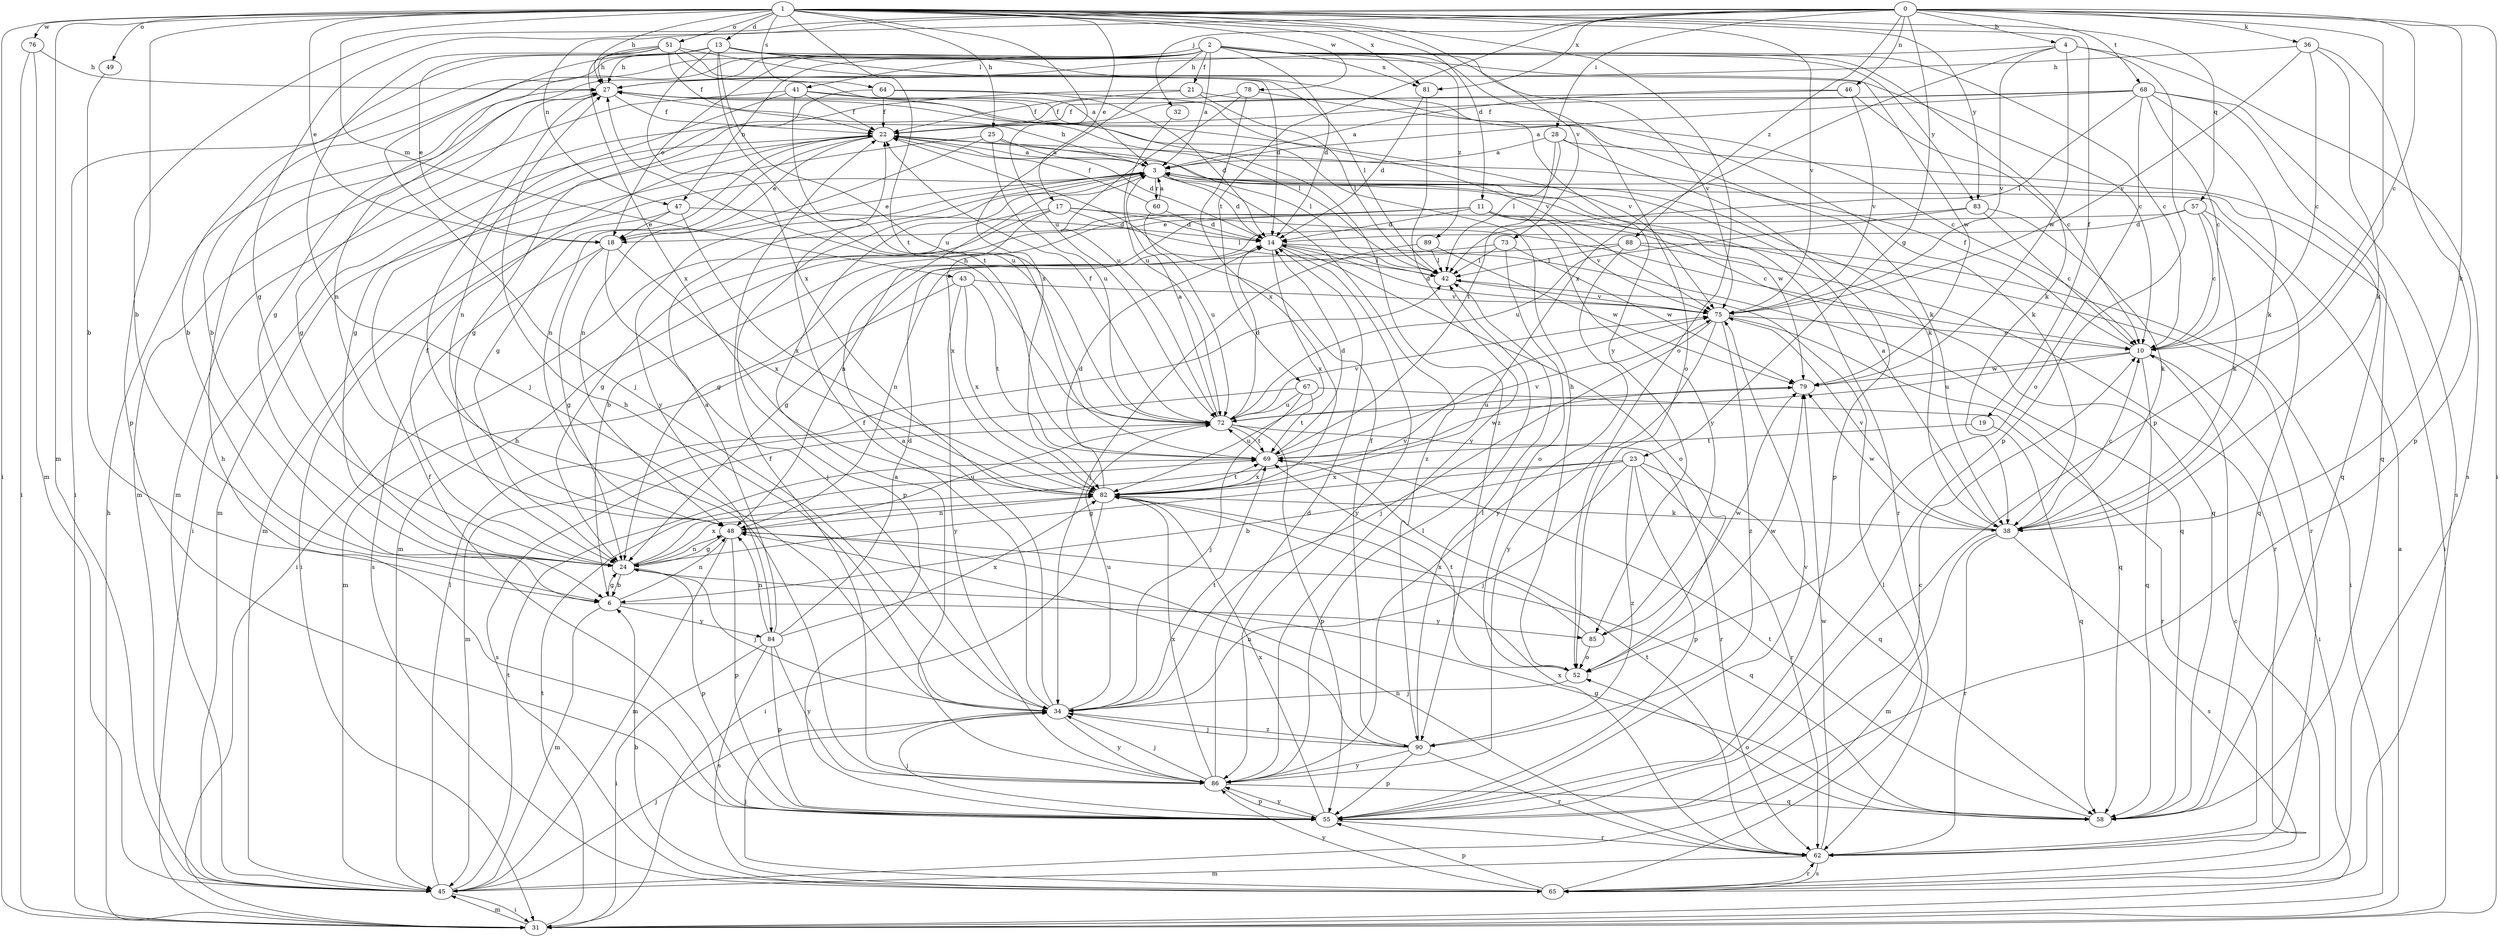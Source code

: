 strict digraph  {
0;
1;
2;
3;
4;
6;
10;
11;
13;
14;
17;
18;
19;
21;
22;
23;
24;
25;
27;
28;
31;
32;
34;
36;
38;
41;
42;
43;
45;
46;
47;
48;
49;
51;
52;
55;
57;
58;
60;
62;
64;
65;
67;
68;
69;
72;
73;
75;
76;
78;
79;
81;
82;
83;
84;
85;
86;
88;
89;
90;
0 -> 4  [label=b];
0 -> 6  [label=b];
0 -> 10  [label=c];
0 -> 23  [label=g];
0 -> 24  [label=g];
0 -> 28  [label=i];
0 -> 31  [label=i];
0 -> 32  [label=j];
0 -> 36  [label=k];
0 -> 38  [label=k];
0 -> 46  [label=n];
0 -> 47  [label=n];
0 -> 55  [label=p];
0 -> 67  [label=t];
0 -> 68  [label=t];
0 -> 81  [label=x];
0 -> 88  [label=z];
1 -> 11  [label=d];
1 -> 13  [label=d];
1 -> 17  [label=e];
1 -> 18  [label=e];
1 -> 19  [label=f];
1 -> 25  [label=h];
1 -> 27  [label=h];
1 -> 31  [label=i];
1 -> 43  [label=m];
1 -> 45  [label=m];
1 -> 49  [label=o];
1 -> 51  [label=o];
1 -> 52  [label=o];
1 -> 55  [label=p];
1 -> 57  [label=q];
1 -> 64  [label=s];
1 -> 69  [label=t];
1 -> 72  [label=u];
1 -> 73  [label=v];
1 -> 75  [label=v];
1 -> 76  [label=w];
1 -> 78  [label=w];
1 -> 81  [label=x];
1 -> 83  [label=y];
2 -> 3  [label=a];
2 -> 6  [label=b];
2 -> 10  [label=c];
2 -> 14  [label=d];
2 -> 18  [label=e];
2 -> 21  [label=f];
2 -> 24  [label=g];
2 -> 31  [label=i];
2 -> 38  [label=k];
2 -> 41  [label=l];
2 -> 47  [label=n];
2 -> 48  [label=n];
2 -> 52  [label=o];
2 -> 75  [label=v];
2 -> 81  [label=x];
2 -> 82  [label=x];
2 -> 83  [label=y];
2 -> 89  [label=z];
3 -> 14  [label=d];
3 -> 18  [label=e];
3 -> 27  [label=h];
3 -> 31  [label=i];
3 -> 45  [label=m];
3 -> 55  [label=p];
3 -> 60  [label=r];
3 -> 62  [label=r];
3 -> 79  [label=w];
3 -> 84  [label=y];
3 -> 90  [label=z];
4 -> 27  [label=h];
4 -> 55  [label=p];
4 -> 65  [label=s];
4 -> 75  [label=v];
4 -> 79  [label=w];
4 -> 82  [label=x];
6 -> 24  [label=g];
6 -> 45  [label=m];
6 -> 48  [label=n];
6 -> 84  [label=y];
6 -> 85  [label=y];
10 -> 22  [label=f];
10 -> 31  [label=i];
10 -> 58  [label=q];
10 -> 72  [label=u];
10 -> 79  [label=w];
11 -> 6  [label=b];
11 -> 14  [label=d];
11 -> 24  [label=g];
11 -> 45  [label=m];
11 -> 58  [label=q];
11 -> 62  [label=r];
11 -> 75  [label=v];
11 -> 85  [label=y];
13 -> 6  [label=b];
13 -> 27  [label=h];
13 -> 34  [label=j];
13 -> 42  [label=l];
13 -> 69  [label=t];
13 -> 72  [label=u];
13 -> 79  [label=w];
13 -> 82  [label=x];
13 -> 85  [label=y];
14 -> 42  [label=l];
14 -> 52  [label=o];
14 -> 58  [label=q];
14 -> 82  [label=x];
14 -> 86  [label=y];
17 -> 10  [label=c];
17 -> 14  [label=d];
17 -> 24  [label=g];
17 -> 31  [label=i];
17 -> 42  [label=l];
17 -> 82  [label=x];
18 -> 24  [label=g];
18 -> 34  [label=j];
18 -> 65  [label=s];
18 -> 82  [label=x];
19 -> 58  [label=q];
19 -> 69  [label=t];
21 -> 10  [label=c];
21 -> 22  [label=f];
21 -> 24  [label=g];
21 -> 42  [label=l];
22 -> 3  [label=a];
22 -> 14  [label=d];
22 -> 18  [label=e];
22 -> 24  [label=g];
22 -> 31  [label=i];
22 -> 38  [label=k];
22 -> 48  [label=n];
23 -> 6  [label=b];
23 -> 24  [label=g];
23 -> 34  [label=j];
23 -> 55  [label=p];
23 -> 58  [label=q];
23 -> 62  [label=r];
23 -> 82  [label=x];
23 -> 90  [label=z];
24 -> 6  [label=b];
24 -> 22  [label=f];
24 -> 34  [label=j];
24 -> 48  [label=n];
24 -> 55  [label=p];
24 -> 75  [label=v];
24 -> 82  [label=x];
25 -> 3  [label=a];
25 -> 42  [label=l];
25 -> 45  [label=m];
25 -> 48  [label=n];
25 -> 72  [label=u];
27 -> 22  [label=f];
27 -> 24  [label=g];
27 -> 38  [label=k];
27 -> 42  [label=l];
28 -> 3  [label=a];
28 -> 42  [label=l];
28 -> 55  [label=p];
28 -> 58  [label=q];
28 -> 69  [label=t];
31 -> 3  [label=a];
31 -> 27  [label=h];
31 -> 45  [label=m];
31 -> 69  [label=t];
32 -> 72  [label=u];
34 -> 3  [label=a];
34 -> 22  [label=f];
34 -> 27  [label=h];
34 -> 69  [label=t];
34 -> 72  [label=u];
34 -> 86  [label=y];
34 -> 90  [label=z];
36 -> 10  [label=c];
36 -> 27  [label=h];
36 -> 38  [label=k];
36 -> 55  [label=p];
36 -> 75  [label=v];
38 -> 3  [label=a];
38 -> 10  [label=c];
38 -> 45  [label=m];
38 -> 62  [label=r];
38 -> 65  [label=s];
38 -> 75  [label=v];
38 -> 79  [label=w];
41 -> 22  [label=f];
41 -> 45  [label=m];
41 -> 48  [label=n];
41 -> 72  [label=u];
41 -> 75  [label=v];
41 -> 90  [label=z];
42 -> 75  [label=v];
43 -> 45  [label=m];
43 -> 69  [label=t];
43 -> 75  [label=v];
43 -> 82  [label=x];
43 -> 86  [label=y];
45 -> 31  [label=i];
45 -> 34  [label=j];
45 -> 42  [label=l];
45 -> 69  [label=t];
46 -> 3  [label=a];
46 -> 10  [label=c];
46 -> 22  [label=f];
46 -> 75  [label=v];
47 -> 14  [label=d];
47 -> 18  [label=e];
47 -> 31  [label=i];
47 -> 82  [label=x];
48 -> 24  [label=g];
48 -> 45  [label=m];
48 -> 55  [label=p];
48 -> 58  [label=q];
48 -> 72  [label=u];
49 -> 6  [label=b];
51 -> 3  [label=a];
51 -> 10  [label=c];
51 -> 14  [label=d];
51 -> 18  [label=e];
51 -> 22  [label=f];
51 -> 27  [label=h];
51 -> 34  [label=j];
51 -> 82  [label=x];
52 -> 27  [label=h];
52 -> 34  [label=j];
52 -> 69  [label=t];
52 -> 79  [label=w];
55 -> 10  [label=c];
55 -> 22  [label=f];
55 -> 27  [label=h];
55 -> 34  [label=j];
55 -> 62  [label=r];
55 -> 75  [label=v];
55 -> 82  [label=x];
55 -> 86  [label=y];
57 -> 10  [label=c];
57 -> 14  [label=d];
57 -> 38  [label=k];
57 -> 48  [label=n];
57 -> 58  [label=q];
58 -> 24  [label=g];
58 -> 52  [label=o];
58 -> 69  [label=t];
60 -> 3  [label=a];
60 -> 14  [label=d];
60 -> 22  [label=f];
60 -> 72  [label=u];
62 -> 45  [label=m];
62 -> 48  [label=n];
62 -> 65  [label=s];
62 -> 69  [label=t];
62 -> 79  [label=w];
62 -> 82  [label=x];
64 -> 14  [label=d];
64 -> 22  [label=f];
64 -> 24  [label=g];
64 -> 75  [label=v];
65 -> 6  [label=b];
65 -> 10  [label=c];
65 -> 34  [label=j];
65 -> 42  [label=l];
65 -> 55  [label=p];
65 -> 62  [label=r];
65 -> 86  [label=y];
67 -> 34  [label=j];
67 -> 45  [label=m];
67 -> 62  [label=r];
67 -> 69  [label=t];
67 -> 72  [label=u];
68 -> 3  [label=a];
68 -> 10  [label=c];
68 -> 22  [label=f];
68 -> 38  [label=k];
68 -> 42  [label=l];
68 -> 45  [label=m];
68 -> 52  [label=o];
68 -> 58  [label=q];
68 -> 65  [label=s];
69 -> 14  [label=d];
69 -> 72  [label=u];
69 -> 75  [label=v];
69 -> 79  [label=w];
69 -> 82  [label=x];
72 -> 3  [label=a];
72 -> 14  [label=d];
72 -> 22  [label=f];
72 -> 27  [label=h];
72 -> 55  [label=p];
72 -> 62  [label=r];
72 -> 65  [label=s];
72 -> 69  [label=t];
72 -> 75  [label=v];
73 -> 24  [label=g];
73 -> 42  [label=l];
73 -> 52  [label=o];
73 -> 79  [label=w];
75 -> 10  [label=c];
75 -> 14  [label=d];
75 -> 34  [label=j];
75 -> 58  [label=q];
75 -> 86  [label=y];
75 -> 90  [label=z];
76 -> 27  [label=h];
76 -> 31  [label=i];
76 -> 45  [label=m];
78 -> 22  [label=f];
78 -> 38  [label=k];
78 -> 72  [label=u];
78 -> 82  [label=x];
79 -> 72  [label=u];
81 -> 14  [label=d];
81 -> 86  [label=y];
82 -> 14  [label=d];
82 -> 31  [label=i];
82 -> 38  [label=k];
82 -> 48  [label=n];
82 -> 69  [label=t];
83 -> 10  [label=c];
83 -> 18  [label=e];
83 -> 38  [label=k];
83 -> 72  [label=u];
84 -> 3  [label=a];
84 -> 14  [label=d];
84 -> 31  [label=i];
84 -> 48  [label=n];
84 -> 55  [label=p];
84 -> 65  [label=s];
84 -> 82  [label=x];
84 -> 86  [label=y];
85 -> 52  [label=o];
85 -> 79  [label=w];
85 -> 82  [label=x];
86 -> 3  [label=a];
86 -> 14  [label=d];
86 -> 22  [label=f];
86 -> 27  [label=h];
86 -> 34  [label=j];
86 -> 42  [label=l];
86 -> 55  [label=p];
86 -> 58  [label=q];
86 -> 82  [label=x];
88 -> 31  [label=i];
88 -> 42  [label=l];
88 -> 48  [label=n];
88 -> 62  [label=r];
88 -> 86  [label=y];
89 -> 34  [label=j];
89 -> 42  [label=l];
89 -> 79  [label=w];
90 -> 22  [label=f];
90 -> 34  [label=j];
90 -> 42  [label=l];
90 -> 48  [label=n];
90 -> 55  [label=p];
90 -> 62  [label=r];
90 -> 86  [label=y];
}
